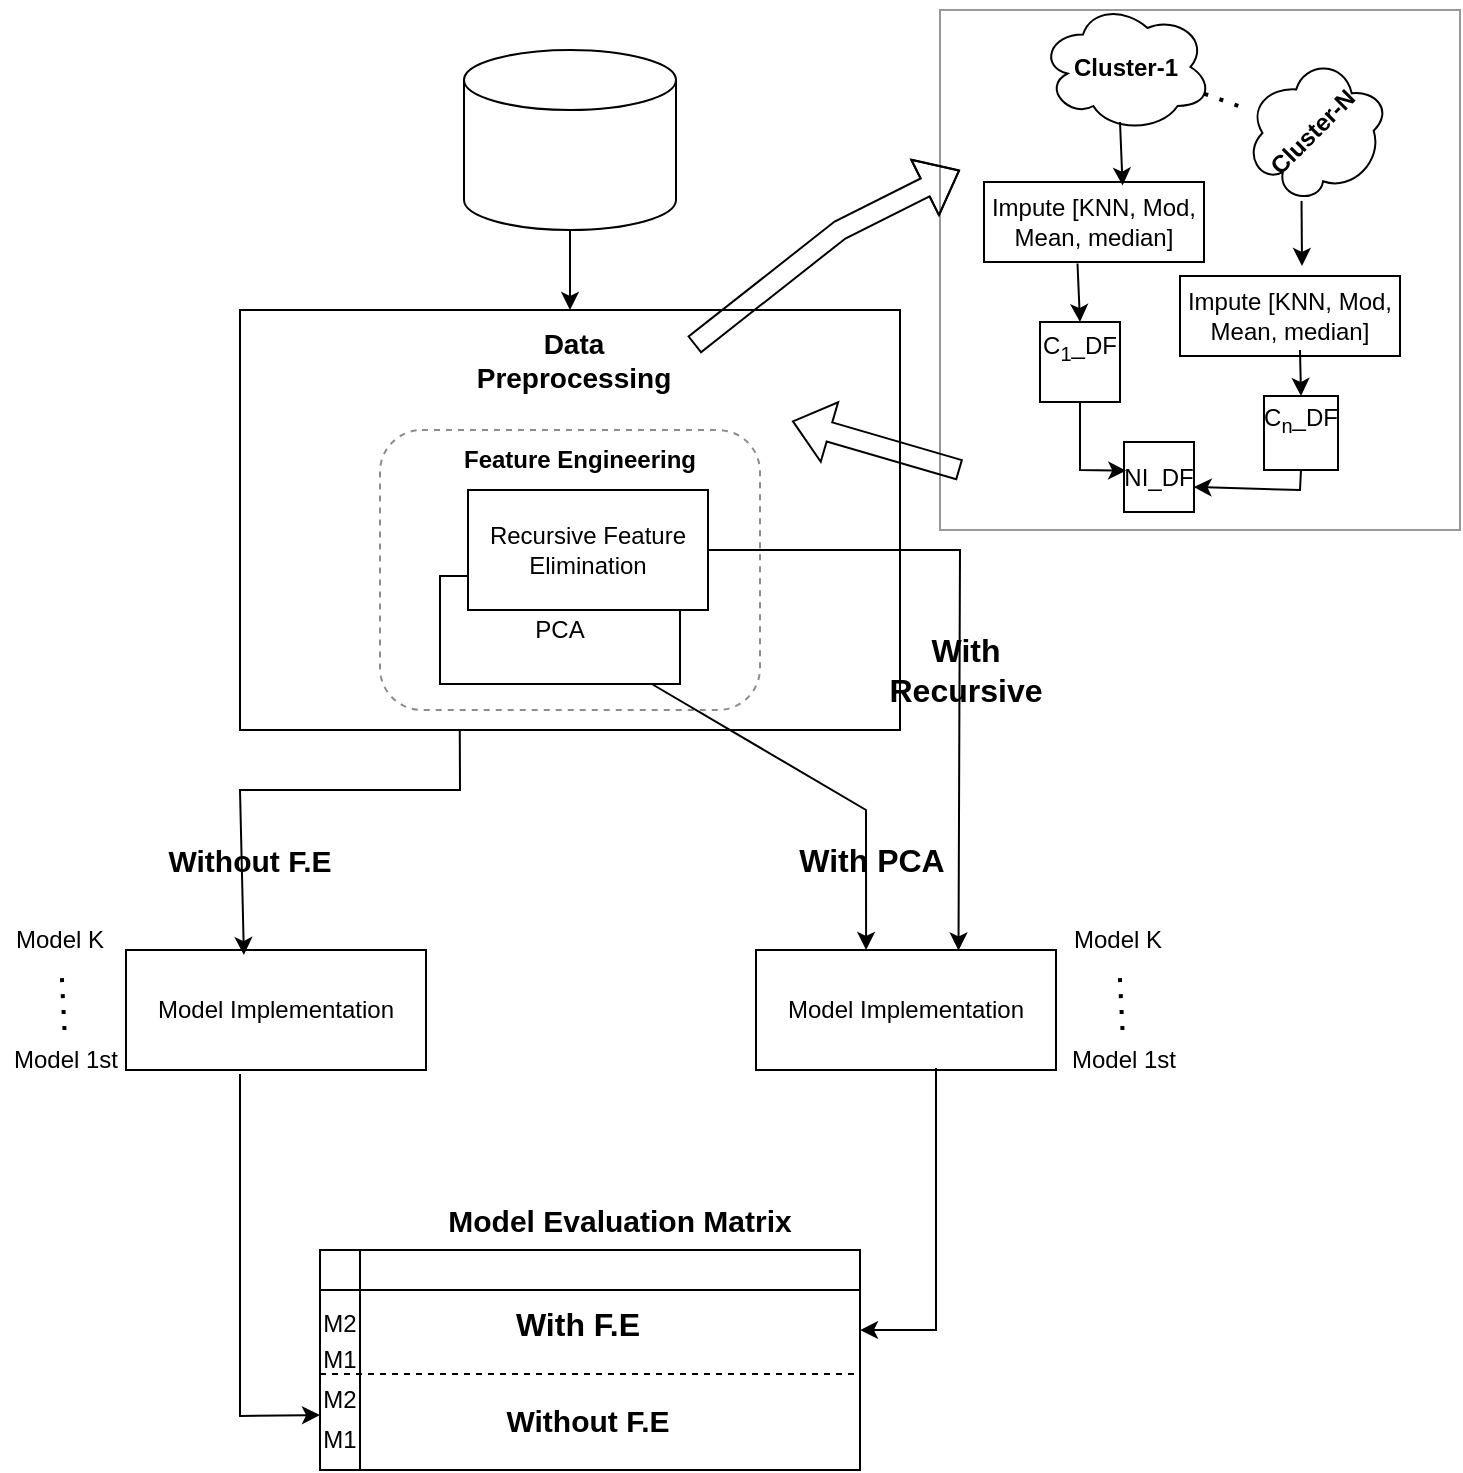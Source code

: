 <mxfile version="23.1.7" type="github">
  <diagram name="Page-1" id="6et_J9E4sg6bof_DBtYU">
    <mxGraphModel dx="1363" dy="866" grid="1" gridSize="10" guides="1" tooltips="1" connect="1" arrows="1" fold="1" page="1" pageScale="1" pageWidth="827" pageHeight="1169" math="0" shadow="0">
      <root>
        <mxCell id="0" />
        <mxCell id="1" parent="0" />
        <mxCell id="UqALLDtSSZnSQeG7DkNx-99" value="" style="group" vertex="1" connectable="0" parent="1">
          <mxGeometry x="40" y="20" width="730" height="734" as="geometry" />
        </mxCell>
        <mxCell id="UqALLDtSSZnSQeG7DkNx-3" value="" style="rounded=0;whiteSpace=wrap;html=1;opacity=0;" vertex="1" parent="UqALLDtSSZnSQeG7DkNx-99">
          <mxGeometry x="120" y="194" width="40" as="geometry" />
        </mxCell>
        <mxCell id="UqALLDtSSZnSQeG7DkNx-5" value="" style="rounded=0;whiteSpace=wrap;html=1;" vertex="1" parent="UqALLDtSSZnSQeG7DkNx-99">
          <mxGeometry x="120" y="154" width="330" height="210" as="geometry" />
        </mxCell>
        <mxCell id="UqALLDtSSZnSQeG7DkNx-6" value="" style="shape=cylinder3;whiteSpace=wrap;html=1;boundedLbl=1;backgroundOutline=1;size=15;" vertex="1" parent="UqALLDtSSZnSQeG7DkNx-99">
          <mxGeometry x="232" y="24" width="106" height="90" as="geometry" />
        </mxCell>
        <mxCell id="UqALLDtSSZnSQeG7DkNx-7" value="&lt;font style=&quot;font-size: 14px;&quot;&gt;&lt;b&gt;Data Preprocessing&lt;/b&gt;&lt;/font&gt;" style="text;html=1;align=center;verticalAlign=middle;whiteSpace=wrap;rounded=0;strokeWidth=8;" vertex="1" parent="UqALLDtSSZnSQeG7DkNx-99">
          <mxGeometry x="227" y="164" width="120" height="30" as="geometry" />
        </mxCell>
        <mxCell id="UqALLDtSSZnSQeG7DkNx-13" value="" style="rounded=1;whiteSpace=wrap;html=1;opacity=45;dashed=1;" vertex="1" parent="UqALLDtSSZnSQeG7DkNx-99">
          <mxGeometry x="190" y="214" width="190" height="140" as="geometry" />
        </mxCell>
        <mxCell id="UqALLDtSSZnSQeG7DkNx-14" value="" style="group" vertex="1" connectable="0" parent="UqALLDtSSZnSQeG7DkNx-99">
          <mxGeometry x="220" y="244" width="134" height="97" as="geometry" />
        </mxCell>
        <mxCell id="UqALLDtSSZnSQeG7DkNx-10" value="PCA" style="rounded=0;whiteSpace=wrap;html=1;" vertex="1" parent="UqALLDtSSZnSQeG7DkNx-14">
          <mxGeometry y="43" width="120" height="54" as="geometry" />
        </mxCell>
        <mxCell id="UqALLDtSSZnSQeG7DkNx-11" value="Recursive Feature Elimination" style="rounded=0;whiteSpace=wrap;html=1;" vertex="1" parent="UqALLDtSSZnSQeG7DkNx-14">
          <mxGeometry x="14" width="120" height="60" as="geometry" />
        </mxCell>
        <mxCell id="UqALLDtSSZnSQeG7DkNx-15" value="&lt;b&gt;Feature Engineering&lt;/b&gt;" style="text;html=1;align=center;verticalAlign=middle;whiteSpace=wrap;rounded=0;" vertex="1" parent="UqALLDtSSZnSQeG7DkNx-99">
          <mxGeometry x="213" y="214" width="154" height="30" as="geometry" />
        </mxCell>
        <mxCell id="UqALLDtSSZnSQeG7DkNx-18" value="Model Implementation" style="rounded=0;whiteSpace=wrap;html=1;" vertex="1" parent="UqALLDtSSZnSQeG7DkNx-99">
          <mxGeometry x="63" y="474" width="150" height="60" as="geometry" />
        </mxCell>
        <mxCell id="UqALLDtSSZnSQeG7DkNx-19" value="Model Implementation" style="rounded=0;whiteSpace=wrap;html=1;" vertex="1" parent="UqALLDtSSZnSQeG7DkNx-99">
          <mxGeometry x="378" y="474" width="150" height="60" as="geometry" />
        </mxCell>
        <mxCell id="UqALLDtSSZnSQeG7DkNx-21" value="" style="endArrow=classic;html=1;rounded=0;exitX=0.333;exitY=0.998;exitDx=0;exitDy=0;exitPerimeter=0;entryX=0.393;entryY=0.042;entryDx=0;entryDy=0;entryPerimeter=0;" edge="1" parent="UqALLDtSSZnSQeG7DkNx-99" source="UqALLDtSSZnSQeG7DkNx-5" target="UqALLDtSSZnSQeG7DkNx-18">
          <mxGeometry width="50" height="50" relative="1" as="geometry">
            <mxPoint x="270" y="384" as="sourcePoint" />
            <mxPoint x="55" y="474" as="targetPoint" />
            <Array as="points">
              <mxPoint x="230" y="394" />
              <mxPoint x="120" y="394" />
            </Array>
          </mxGeometry>
        </mxCell>
        <mxCell id="UqALLDtSSZnSQeG7DkNx-23" value="&lt;font size=&quot;1&quot; style=&quot;&quot;&gt;&lt;b style=&quot;font-size: 15px;&quot;&gt;Without F.E&lt;/b&gt;&lt;/font&gt;" style="text;html=1;align=center;verticalAlign=middle;whiteSpace=wrap;rounded=0;" vertex="1" parent="UqALLDtSSZnSQeG7DkNx-99">
          <mxGeometry x="50" y="414" width="150" height="30" as="geometry" />
        </mxCell>
        <mxCell id="UqALLDtSSZnSQeG7DkNx-26" value="&lt;b&gt;&lt;font style=&quot;font-size: 16px;&quot;&gt;With PCA&lt;/font&gt;&lt;/b&gt;" style="text;html=1;align=center;verticalAlign=middle;whiteSpace=wrap;rounded=0;" vertex="1" parent="UqALLDtSSZnSQeG7DkNx-99">
          <mxGeometry x="396" y="414" width="80" height="30" as="geometry" />
        </mxCell>
        <mxCell id="UqALLDtSSZnSQeG7DkNx-33" value="" style="group" vertex="1" connectable="0" parent="UqALLDtSSZnSQeG7DkNx-99">
          <mxGeometry y="454" width="63" height="90" as="geometry" />
        </mxCell>
        <mxCell id="UqALLDtSSZnSQeG7DkNx-28" value="Model 1st" style="text;html=1;align=center;verticalAlign=middle;whiteSpace=wrap;rounded=0;" vertex="1" parent="UqALLDtSSZnSQeG7DkNx-33">
          <mxGeometry x="3" y="60" width="60" height="30" as="geometry" />
        </mxCell>
        <mxCell id="UqALLDtSSZnSQeG7DkNx-29" value="Model K" style="text;html=1;align=center;verticalAlign=middle;whiteSpace=wrap;rounded=0;" vertex="1" parent="UqALLDtSSZnSQeG7DkNx-33">
          <mxGeometry width="60" height="30" as="geometry" />
        </mxCell>
        <mxCell id="UqALLDtSSZnSQeG7DkNx-30" value="" style="endArrow=none;dashed=1;html=1;dashPattern=1 3;strokeWidth=2;rounded=0;" edge="1" parent="UqALLDtSSZnSQeG7DkNx-33" source="UqALLDtSSZnSQeG7DkNx-28" target="UqALLDtSSZnSQeG7DkNx-29">
          <mxGeometry width="50" height="50" relative="1" as="geometry">
            <mxPoint x="-10" y="70" as="sourcePoint" />
            <mxPoint x="40" y="20" as="targetPoint" />
          </mxGeometry>
        </mxCell>
        <mxCell id="UqALLDtSSZnSQeG7DkNx-34" value="" style="group" vertex="1" connectable="0" parent="UqALLDtSSZnSQeG7DkNx-99">
          <mxGeometry x="529" y="454" width="63" height="90" as="geometry" />
        </mxCell>
        <mxCell id="UqALLDtSSZnSQeG7DkNx-35" value="Model 1st" style="text;html=1;align=center;verticalAlign=middle;whiteSpace=wrap;rounded=0;" vertex="1" parent="UqALLDtSSZnSQeG7DkNx-34">
          <mxGeometry x="3" y="60" width="60" height="30" as="geometry" />
        </mxCell>
        <mxCell id="UqALLDtSSZnSQeG7DkNx-36" value="Model K" style="text;html=1;align=center;verticalAlign=middle;whiteSpace=wrap;rounded=0;" vertex="1" parent="UqALLDtSSZnSQeG7DkNx-34">
          <mxGeometry width="60" height="30" as="geometry" />
        </mxCell>
        <mxCell id="UqALLDtSSZnSQeG7DkNx-37" value="" style="endArrow=none;dashed=1;html=1;dashPattern=1 3;strokeWidth=2;rounded=0;" edge="1" parent="UqALLDtSSZnSQeG7DkNx-34" source="UqALLDtSSZnSQeG7DkNx-35" target="UqALLDtSSZnSQeG7DkNx-36">
          <mxGeometry width="50" height="50" relative="1" as="geometry">
            <mxPoint x="-10" y="70" as="sourcePoint" />
            <mxPoint x="40" y="20" as="targetPoint" />
          </mxGeometry>
        </mxCell>
        <mxCell id="UqALLDtSSZnSQeG7DkNx-47" value="" style="group" vertex="1" connectable="0" parent="UqALLDtSSZnSQeG7DkNx-99">
          <mxGeometry x="160" y="624" width="270" height="110" as="geometry" />
        </mxCell>
        <mxCell id="UqALLDtSSZnSQeG7DkNx-38" value="" style="shape=internalStorage;whiteSpace=wrap;html=1;backgroundOutline=1;" vertex="1" parent="UqALLDtSSZnSQeG7DkNx-47">
          <mxGeometry width="270" height="110" as="geometry" />
        </mxCell>
        <mxCell id="UqALLDtSSZnSQeG7DkNx-45" value="&lt;font size=&quot;1&quot; style=&quot;&quot;&gt;&lt;b style=&quot;font-size: 15px;&quot;&gt;Without F.E&lt;/b&gt;&lt;/font&gt;" style="text;html=1;align=center;verticalAlign=middle;whiteSpace=wrap;rounded=0;" vertex="1" parent="UqALLDtSSZnSQeG7DkNx-47">
          <mxGeometry x="67.72" y="70" width="131.922" height="30" as="geometry" />
        </mxCell>
        <mxCell id="UqALLDtSSZnSQeG7DkNx-46" value="&lt;b&gt;&lt;font style=&quot;font-size: 16px;&quot;&gt;With F.E&lt;/font&gt;&lt;/b&gt;" style="text;html=1;align=center;verticalAlign=middle;whiteSpace=wrap;rounded=0;" vertex="1" parent="UqALLDtSSZnSQeG7DkNx-47">
          <mxGeometry x="94.104" y="22" width="70.358" height="30" as="geometry" />
        </mxCell>
        <mxCell id="UqALLDtSSZnSQeG7DkNx-49" value="" style="endArrow=none;dashed=1;html=1;rounded=0;entryX=1;entryY=0.564;entryDx=0;entryDy=0;exitX=0;exitY=0.564;exitDx=0;exitDy=0;exitPerimeter=0;entryPerimeter=0;" edge="1" parent="UqALLDtSSZnSQeG7DkNx-47" source="UqALLDtSSZnSQeG7DkNx-38" target="UqALLDtSSZnSQeG7DkNx-38">
          <mxGeometry width="50" height="50" relative="1" as="geometry">
            <mxPoint x="26.384" y="90" as="sourcePoint" />
            <mxPoint x="70.358" y="40" as="targetPoint" />
          </mxGeometry>
        </mxCell>
        <mxCell id="UqALLDtSSZnSQeG7DkNx-61" value="M1" style="text;html=1;align=center;verticalAlign=middle;whiteSpace=wrap;rounded=0;" vertex="1" parent="UqALLDtSSZnSQeG7DkNx-47">
          <mxGeometry y="90" width="20" height="10" as="geometry" />
        </mxCell>
        <mxCell id="UqALLDtSSZnSQeG7DkNx-62" value="M2" style="text;html=1;align=center;verticalAlign=middle;whiteSpace=wrap;rounded=0;" vertex="1" parent="UqALLDtSSZnSQeG7DkNx-47">
          <mxGeometry y="70" width="20" height="10" as="geometry" />
        </mxCell>
        <mxCell id="UqALLDtSSZnSQeG7DkNx-65" value="M1" style="text;html=1;align=center;verticalAlign=middle;whiteSpace=wrap;rounded=0;" vertex="1" parent="UqALLDtSSZnSQeG7DkNx-47">
          <mxGeometry y="50" width="20" height="10" as="geometry" />
        </mxCell>
        <mxCell id="UqALLDtSSZnSQeG7DkNx-66" value="M2" style="text;html=1;align=center;verticalAlign=middle;whiteSpace=wrap;rounded=0;" vertex="1" parent="UqALLDtSSZnSQeG7DkNx-47">
          <mxGeometry y="32" width="20" height="10" as="geometry" />
        </mxCell>
        <mxCell id="UqALLDtSSZnSQeG7DkNx-54" value="" style="endArrow=classic;html=1;rounded=0;exitX=0.38;exitY=1.033;exitDx=0;exitDy=0;exitPerimeter=0;entryX=0;entryY=0.75;entryDx=0;entryDy=0;" edge="1" parent="UqALLDtSSZnSQeG7DkNx-99" source="UqALLDtSSZnSQeG7DkNx-18" target="UqALLDtSSZnSQeG7DkNx-38">
          <mxGeometry width="50" height="50" relative="1" as="geometry">
            <mxPoint x="270" y="544" as="sourcePoint" />
            <mxPoint x="320" y="494" as="targetPoint" />
            <Array as="points">
              <mxPoint x="120" y="707" />
            </Array>
          </mxGeometry>
        </mxCell>
        <mxCell id="UqALLDtSSZnSQeG7DkNx-58" value="" style="endArrow=classic;html=1;rounded=0;exitX=0.6;exitY=0.983;exitDx=0;exitDy=0;exitPerimeter=0;entryX=1;entryY=0.364;entryDx=0;entryDy=0;entryPerimeter=0;" edge="1" parent="UqALLDtSSZnSQeG7DkNx-99" source="UqALLDtSSZnSQeG7DkNx-19" target="UqALLDtSSZnSQeG7DkNx-38">
          <mxGeometry width="50" height="50" relative="1" as="geometry">
            <mxPoint x="468" y="533" as="sourcePoint" />
            <mxPoint x="430" y="664" as="targetPoint" />
            <Array as="points">
              <mxPoint x="468" y="664" />
            </Array>
          </mxGeometry>
        </mxCell>
        <mxCell id="UqALLDtSSZnSQeG7DkNx-59" value="&lt;b&gt;&lt;font style=&quot;font-size: 15px;&quot;&gt;Model Evaluation Matrix&lt;/font&gt;&lt;/b&gt;" style="text;html=1;align=center;verticalAlign=middle;whiteSpace=wrap;rounded=0;" vertex="1" parent="UqALLDtSSZnSQeG7DkNx-99">
          <mxGeometry x="220" y="594" width="180" height="30" as="geometry" />
        </mxCell>
        <mxCell id="UqALLDtSSZnSQeG7DkNx-67" value="" style="endArrow=classic;html=1;rounded=0;exitX=0.5;exitY=1;exitDx=0;exitDy=0;exitPerimeter=0;entryX=0.5;entryY=0;entryDx=0;entryDy=0;" edge="1" parent="UqALLDtSSZnSQeG7DkNx-99" source="UqALLDtSSZnSQeG7DkNx-6" target="UqALLDtSSZnSQeG7DkNx-5">
          <mxGeometry width="50" height="50" relative="1" as="geometry">
            <mxPoint x="290" y="124" as="sourcePoint" />
            <mxPoint x="290" y="154" as="targetPoint" />
          </mxGeometry>
        </mxCell>
        <mxCell id="UqALLDtSSZnSQeG7DkNx-68" value="" style="endArrow=classic;html=1;rounded=0;entryX=0.367;entryY=0;entryDx=0;entryDy=0;entryPerimeter=0;" edge="1" parent="UqALLDtSSZnSQeG7DkNx-99" source="UqALLDtSSZnSQeG7DkNx-10" target="UqALLDtSSZnSQeG7DkNx-19">
          <mxGeometry width="50" height="50" relative="1" as="geometry">
            <mxPoint x="350" y="494" as="sourcePoint" />
            <mxPoint x="400" y="444" as="targetPoint" />
            <Array as="points">
              <mxPoint x="433" y="404" />
            </Array>
          </mxGeometry>
        </mxCell>
        <mxCell id="UqALLDtSSZnSQeG7DkNx-69" value="" style="endArrow=classic;html=1;rounded=0;exitX=1;exitY=0.5;exitDx=0;exitDy=0;entryX=0.675;entryY=0.004;entryDx=0;entryDy=0;entryPerimeter=0;" edge="1" parent="UqALLDtSSZnSQeG7DkNx-99" source="UqALLDtSSZnSQeG7DkNx-11" target="UqALLDtSSZnSQeG7DkNx-19">
          <mxGeometry width="50" height="50" relative="1" as="geometry">
            <mxPoint x="350" y="424" as="sourcePoint" />
            <mxPoint x="400" y="374" as="targetPoint" />
            <Array as="points">
              <mxPoint x="480" y="274" />
            </Array>
          </mxGeometry>
        </mxCell>
        <mxCell id="UqALLDtSSZnSQeG7DkNx-78" value="&lt;b&gt;&lt;font style=&quot;font-size: 16px;&quot;&gt;With Recursive&lt;/font&gt;&lt;/b&gt;" style="text;html=1;align=center;verticalAlign=middle;whiteSpace=wrap;rounded=0;" vertex="1" parent="UqALLDtSSZnSQeG7DkNx-99">
          <mxGeometry x="443" y="319" width="80" height="30" as="geometry" />
        </mxCell>
        <mxCell id="UqALLDtSSZnSQeG7DkNx-91" value="" style="whiteSpace=wrap;html=1;aspect=fixed;opacity=40;strokeWidth=1;" vertex="1" parent="UqALLDtSSZnSQeG7DkNx-99">
          <mxGeometry x="470" y="4" width="260" height="260" as="geometry" />
        </mxCell>
        <mxCell id="UqALLDtSSZnSQeG7DkNx-86" value="" style="group" vertex="1" connectable="0" parent="UqALLDtSSZnSQeG7DkNx-99">
          <mxGeometry x="492" width="215.058" height="323" as="geometry" />
        </mxCell>
        <mxCell id="UqALLDtSSZnSQeG7DkNx-70" value="&lt;b&gt;Cluster-1&lt;/b&gt;" style="ellipse;shape=cloud;whiteSpace=wrap;html=1;" vertex="1" parent="UqALLDtSSZnSQeG7DkNx-86">
          <mxGeometry x="28" width="86" height="65" as="geometry" />
        </mxCell>
        <mxCell id="UqALLDtSSZnSQeG7DkNx-71" value="&lt;b&gt;Cluster-N&lt;/b&gt;" style="ellipse;shape=cloud;whiteSpace=wrap;html=1;rotation=-45;" vertex="1" parent="UqALLDtSSZnSQeG7DkNx-86">
          <mxGeometry x="128" y="30" width="73" height="70" as="geometry" />
        </mxCell>
        <mxCell id="UqALLDtSSZnSQeG7DkNx-74" value="Impute [KNN, Mod, Mean, median]" style="rounded=0;whiteSpace=wrap;html=1;" vertex="1" parent="UqALLDtSSZnSQeG7DkNx-86">
          <mxGeometry y="90" width="110" height="40" as="geometry" />
        </mxCell>
        <mxCell id="UqALLDtSSZnSQeG7DkNx-76" value="Impute [KNN, Mod, Mean, median]" style="rounded=0;whiteSpace=wrap;html=1;" vertex="1" parent="UqALLDtSSZnSQeG7DkNx-86">
          <mxGeometry x="98" y="137" width="110" height="40" as="geometry" />
        </mxCell>
        <mxCell id="UqALLDtSSZnSQeG7DkNx-77" value="" style="endArrow=none;dashed=1;html=1;dashPattern=1 3;strokeWidth=2;rounded=0;" edge="1" parent="UqALLDtSSZnSQeG7DkNx-86" source="UqALLDtSSZnSQeG7DkNx-70" target="UqALLDtSSZnSQeG7DkNx-71">
          <mxGeometry width="50" height="50" relative="1" as="geometry">
            <mxPoint x="28" y="150" as="sourcePoint" />
            <mxPoint x="78" y="100" as="targetPoint" />
          </mxGeometry>
        </mxCell>
        <mxCell id="UqALLDtSSZnSQeG7DkNx-79" value="C&lt;sub&gt;1&lt;/sub&gt;_DF&lt;div&gt;&lt;br&gt;&lt;/div&gt;" style="whiteSpace=wrap;html=1;aspect=fixed;" vertex="1" parent="UqALLDtSSZnSQeG7DkNx-86">
          <mxGeometry x="28" y="160" width="40" height="40" as="geometry" />
        </mxCell>
        <mxCell id="UqALLDtSSZnSQeG7DkNx-80" value="C&lt;sub&gt;n&lt;/sub&gt;_DF&lt;div&gt;&lt;br&gt;&lt;/div&gt;" style="whiteSpace=wrap;html=1;aspect=fixed;" vertex="1" parent="UqALLDtSSZnSQeG7DkNx-86">
          <mxGeometry x="140" y="197" width="37" height="37" as="geometry" />
        </mxCell>
        <mxCell id="UqALLDtSSZnSQeG7DkNx-81" value="" style="endArrow=classic;html=1;rounded=0;entryX=0.63;entryY=0.044;entryDx=0;entryDy=0;entryPerimeter=0;" edge="1" parent="UqALLDtSSZnSQeG7DkNx-86" target="UqALLDtSSZnSQeG7DkNx-74">
          <mxGeometry width="50" height="50" relative="1" as="geometry">
            <mxPoint x="68" y="60" as="sourcePoint" />
            <mxPoint x="118" y="10" as="targetPoint" />
          </mxGeometry>
        </mxCell>
        <mxCell id="UqALLDtSSZnSQeG7DkNx-82" value="" style="endArrow=classic;html=1;rounded=0;exitX=0.13;exitY=0.77;exitDx=0;exitDy=0;exitPerimeter=0;" edge="1" parent="UqALLDtSSZnSQeG7DkNx-86">
          <mxGeometry width="50" height="50" relative="1" as="geometry">
            <mxPoint x="158.765" y="99.463" as="sourcePoint" />
            <mxPoint x="159" y="132" as="targetPoint" />
          </mxGeometry>
        </mxCell>
        <mxCell id="UqALLDtSSZnSQeG7DkNx-83" value="" style="endArrow=classic;html=1;rounded=0;exitX=0.425;exitY=1.019;exitDx=0;exitDy=0;exitPerimeter=0;entryX=0.5;entryY=0;entryDx=0;entryDy=0;" edge="1" parent="UqALLDtSSZnSQeG7DkNx-86" source="UqALLDtSSZnSQeG7DkNx-74" target="UqALLDtSSZnSQeG7DkNx-79">
          <mxGeometry width="50" height="50" relative="1" as="geometry">
            <mxPoint x="48" y="140" as="sourcePoint" />
            <mxPoint x="98" y="90" as="targetPoint" />
          </mxGeometry>
        </mxCell>
        <mxCell id="UqALLDtSSZnSQeG7DkNx-87" value="NI_DF" style="whiteSpace=wrap;html=1;aspect=fixed;" vertex="1" parent="UqALLDtSSZnSQeG7DkNx-86">
          <mxGeometry x="70" y="220" width="35" height="35" as="geometry" />
        </mxCell>
        <mxCell id="UqALLDtSSZnSQeG7DkNx-89" value="" style="endArrow=classic;html=1;rounded=0;exitX=0.5;exitY=1;exitDx=0;exitDy=0;entryX=0.032;entryY=0.41;entryDx=0;entryDy=0;entryPerimeter=0;" edge="1" parent="UqALLDtSSZnSQeG7DkNx-86" source="UqALLDtSSZnSQeG7DkNx-79" target="UqALLDtSSZnSQeG7DkNx-87">
          <mxGeometry width="50" height="50" relative="1" as="geometry">
            <mxPoint x="8" y="260" as="sourcePoint" />
            <mxPoint x="58" y="250" as="targetPoint" />
            <Array as="points">
              <mxPoint x="48" y="234" />
            </Array>
          </mxGeometry>
        </mxCell>
        <mxCell id="UqALLDtSSZnSQeG7DkNx-93" value="" style="endArrow=classic;html=1;rounded=0;entryX=0.5;entryY=0;entryDx=0;entryDy=0;" edge="1" parent="UqALLDtSSZnSQeG7DkNx-86" target="UqALLDtSSZnSQeG7DkNx-80">
          <mxGeometry width="50" height="50" relative="1" as="geometry">
            <mxPoint x="158" y="174" as="sourcePoint" />
            <mxPoint x="208" y="124" as="targetPoint" />
          </mxGeometry>
        </mxCell>
        <mxCell id="UqALLDtSSZnSQeG7DkNx-94" value="" style="endArrow=classic;html=1;rounded=0;entryX=0.995;entryY=0.643;entryDx=0;entryDy=0;exitX=0.5;exitY=1;exitDx=0;exitDy=0;entryPerimeter=0;" edge="1" parent="UqALLDtSSZnSQeG7DkNx-86" source="UqALLDtSSZnSQeG7DkNx-80" target="UqALLDtSSZnSQeG7DkNx-87">
          <mxGeometry width="50" height="50" relative="1" as="geometry">
            <mxPoint x="128" y="274" as="sourcePoint" />
            <mxPoint x="178" y="224" as="targetPoint" />
            <Array as="points">
              <mxPoint x="158" y="244" />
            </Array>
          </mxGeometry>
        </mxCell>
        <mxCell id="UqALLDtSSZnSQeG7DkNx-88" value="" style="shape=flexArrow;endArrow=classic;html=1;rounded=0;" edge="1" parent="UqALLDtSSZnSQeG7DkNx-99">
          <mxGeometry width="50" height="50" relative="1" as="geometry">
            <mxPoint x="480" y="234" as="sourcePoint" />
            <mxPoint x="396" y="209.532" as="targetPoint" />
          </mxGeometry>
        </mxCell>
        <mxCell id="UqALLDtSSZnSQeG7DkNx-85" value="" style="shape=flexArrow;endArrow=classic;html=1;rounded=0;exitX=1;exitY=0.25;exitDx=0;exitDy=0;" edge="1" parent="UqALLDtSSZnSQeG7DkNx-99" source="UqALLDtSSZnSQeG7DkNx-7">
          <mxGeometry width="50" height="50" relative="1" as="geometry">
            <mxPoint x="411" y="204" as="sourcePoint" />
            <mxPoint x="480" y="84" as="targetPoint" />
            <Array as="points">
              <mxPoint x="420" y="114" />
            </Array>
          </mxGeometry>
        </mxCell>
      </root>
    </mxGraphModel>
  </diagram>
</mxfile>
